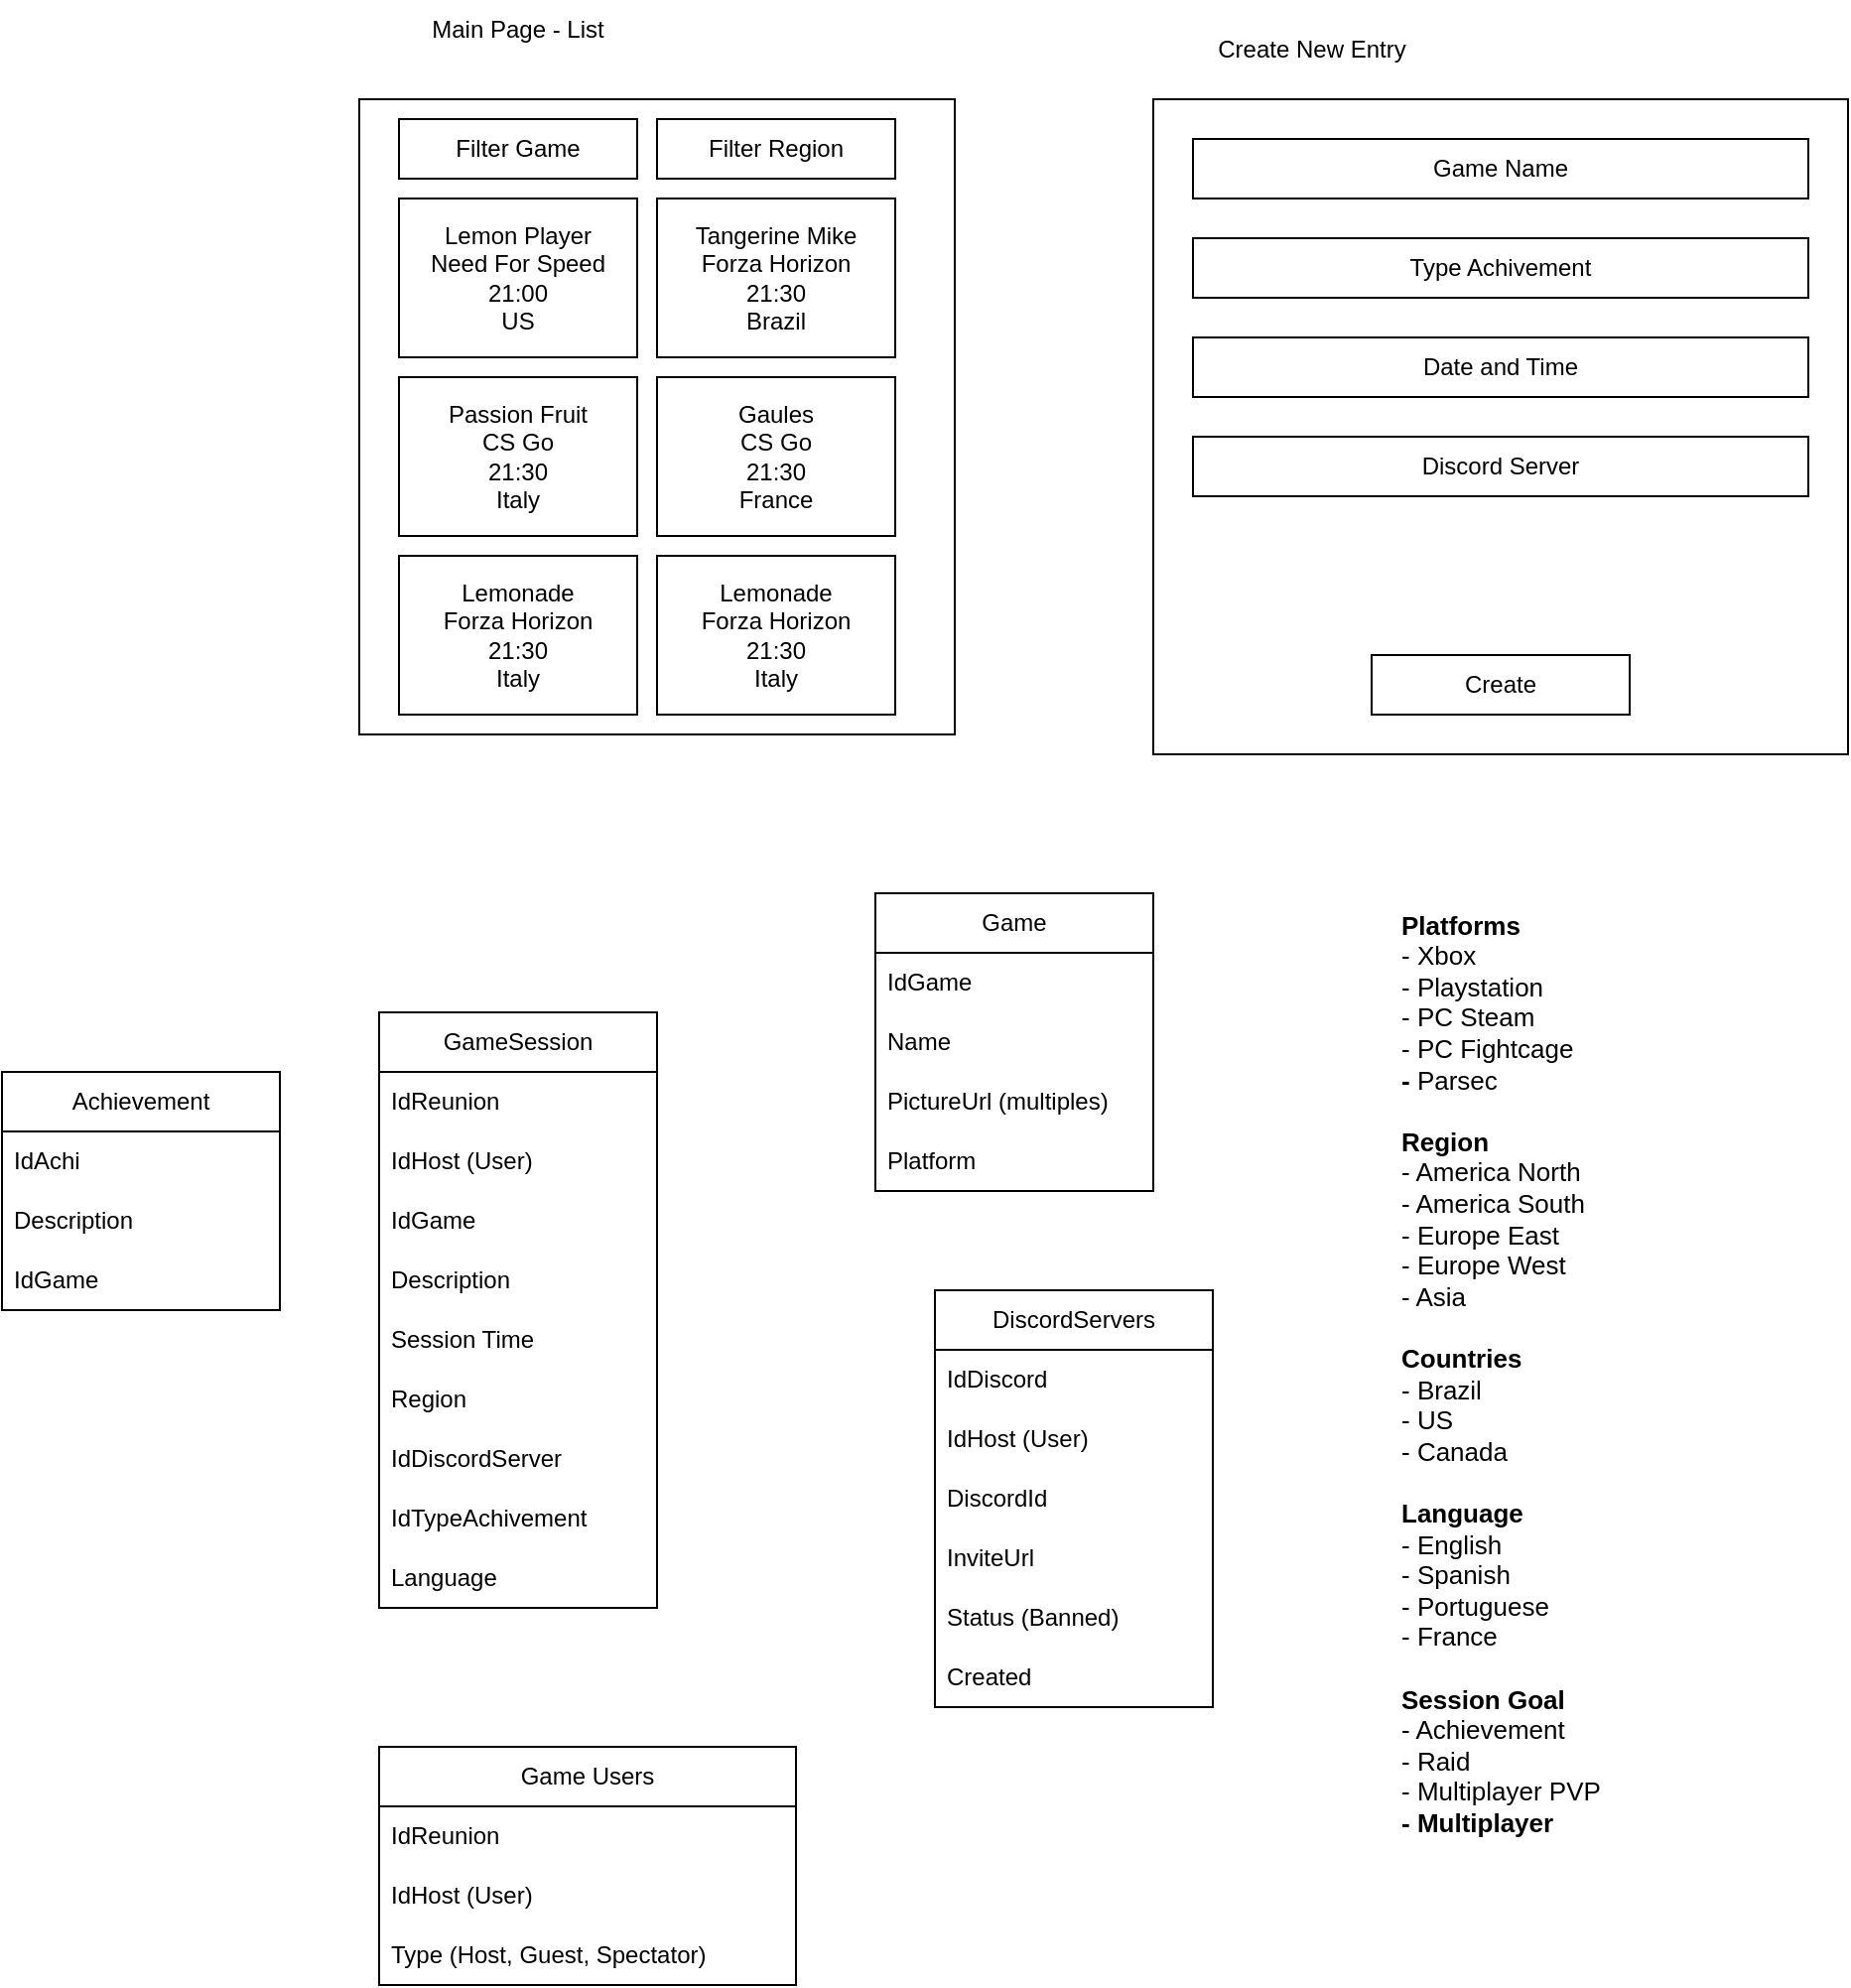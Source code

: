 <mxfile version="20.8.16" type="github">
  <diagram id="JSomX8vdU5MUfrDyIj9W" name="Page-1">
    <mxGraphModel dx="2284" dy="764" grid="1" gridSize="10" guides="1" tooltips="1" connect="1" arrows="1" fold="1" page="1" pageScale="1" pageWidth="850" pageHeight="1100" math="0" shadow="0">
      <root>
        <mxCell id="0" />
        <mxCell id="1" parent="0" />
        <mxCell id="WdYLA3FG4oNDwsRb22hL-1" value="" style="rounded=0;whiteSpace=wrap;html=1;" parent="1" vertex="1">
          <mxGeometry x="450" y="90" width="350" height="330" as="geometry" />
        </mxCell>
        <mxCell id="WdYLA3FG4oNDwsRb22hL-2" value="Game Name" style="rounded=0;whiteSpace=wrap;html=1;" parent="1" vertex="1">
          <mxGeometry x="470" y="110" width="310" height="30" as="geometry" />
        </mxCell>
        <mxCell id="WdYLA3FG4oNDwsRb22hL-3" value="Type Achivement" style="rounded=0;whiteSpace=wrap;html=1;" parent="1" vertex="1">
          <mxGeometry x="470" y="160" width="310" height="30" as="geometry" />
        </mxCell>
        <mxCell id="WdYLA3FG4oNDwsRb22hL-4" value="Date and Time" style="rounded=0;whiteSpace=wrap;html=1;" parent="1" vertex="1">
          <mxGeometry x="470" y="210" width="310" height="30" as="geometry" />
        </mxCell>
        <mxCell id="WdYLA3FG4oNDwsRb22hL-5" value="Discord Server" style="rounded=0;whiteSpace=wrap;html=1;" parent="1" vertex="1">
          <mxGeometry x="470" y="260" width="310" height="30" as="geometry" />
        </mxCell>
        <mxCell id="WdYLA3FG4oNDwsRb22hL-6" value="Create" style="rounded=0;whiteSpace=wrap;html=1;" parent="1" vertex="1">
          <mxGeometry x="560" y="370" width="130" height="30" as="geometry" />
        </mxCell>
        <mxCell id="WdYLA3FG4oNDwsRb22hL-7" value="" style="rounded=0;whiteSpace=wrap;html=1;" parent="1" vertex="1">
          <mxGeometry x="50" y="90" width="300" height="320" as="geometry" />
        </mxCell>
        <mxCell id="WdYLA3FG4oNDwsRb22hL-8" value="Lemon Player&lt;br&gt;Need For Speed&lt;br&gt;21:00&lt;br&gt;US" style="rounded=0;whiteSpace=wrap;html=1;" parent="1" vertex="1">
          <mxGeometry x="70" y="140" width="120" height="80" as="geometry" />
        </mxCell>
        <mxCell id="WdYLA3FG4oNDwsRb22hL-9" value="Tangerine Mike&lt;br&gt;Forza Horizon&lt;br&gt;21:30&lt;br&gt;Brazil" style="rounded=0;whiteSpace=wrap;html=1;" parent="1" vertex="1">
          <mxGeometry x="200" y="140" width="120" height="80" as="geometry" />
        </mxCell>
        <mxCell id="WdYLA3FG4oNDwsRb22hL-10" value="Passion Fruit&lt;br&gt;CS Go&lt;br&gt;21:30&lt;br&gt;Italy" style="rounded=0;whiteSpace=wrap;html=1;" parent="1" vertex="1">
          <mxGeometry x="70" y="230" width="120" height="80" as="geometry" />
        </mxCell>
        <mxCell id="WdYLA3FG4oNDwsRb22hL-11" value="Gaules&lt;br&gt;CS Go&lt;br&gt;21:30&lt;br&gt;France" style="rounded=0;whiteSpace=wrap;html=1;" parent="1" vertex="1">
          <mxGeometry x="200" y="230" width="120" height="80" as="geometry" />
        </mxCell>
        <mxCell id="WdYLA3FG4oNDwsRb22hL-12" value="Lemonade&lt;br&gt;Forza Horizon&lt;br&gt;21:30&lt;br&gt;Italy" style="rounded=0;whiteSpace=wrap;html=1;" parent="1" vertex="1">
          <mxGeometry x="70" y="320" width="120" height="80" as="geometry" />
        </mxCell>
        <mxCell id="WdYLA3FG4oNDwsRb22hL-14" value="Lemonade&lt;br&gt;Forza Horizon&lt;br&gt;21:30&lt;br&gt;Italy" style="rounded=0;whiteSpace=wrap;html=1;" parent="1" vertex="1">
          <mxGeometry x="200" y="320" width="120" height="80" as="geometry" />
        </mxCell>
        <mxCell id="WdYLA3FG4oNDwsRb22hL-15" value="Filter Game" style="rounded=0;whiteSpace=wrap;html=1;" parent="1" vertex="1">
          <mxGeometry x="70" y="100" width="120" height="30" as="geometry" />
        </mxCell>
        <mxCell id="WdYLA3FG4oNDwsRb22hL-16" value="Filter Region" style="rounded=0;whiteSpace=wrap;html=1;" parent="1" vertex="1">
          <mxGeometry x="200" y="100" width="120" height="30" as="geometry" />
        </mxCell>
        <mxCell id="Uzu6TQv-j8-bodLCAe8a-1" value="Create New Entry" style="text;html=1;strokeColor=none;fillColor=none;align=center;verticalAlign=middle;whiteSpace=wrap;rounded=0;" parent="1" vertex="1">
          <mxGeometry x="450" y="50" width="160" height="30" as="geometry" />
        </mxCell>
        <mxCell id="Uzu6TQv-j8-bodLCAe8a-2" value="Main Page - List" style="text;html=1;strokeColor=none;fillColor=none;align=center;verticalAlign=middle;whiteSpace=wrap;rounded=0;" parent="1" vertex="1">
          <mxGeometry x="50" y="40" width="160" height="30" as="geometry" />
        </mxCell>
        <mxCell id="pI4IddbDw9UK7o-JUy0--1" value="GameSession" style="swimlane;fontStyle=0;childLayout=stackLayout;horizontal=1;startSize=30;horizontalStack=0;resizeParent=1;resizeParentMax=0;resizeLast=0;collapsible=1;marginBottom=0;whiteSpace=wrap;html=1;" vertex="1" parent="1">
          <mxGeometry x="60" y="550" width="140" height="300" as="geometry" />
        </mxCell>
        <mxCell id="pI4IddbDw9UK7o-JUy0--2" value="IdReunion" style="text;strokeColor=none;fillColor=none;align=left;verticalAlign=middle;spacingLeft=4;spacingRight=4;overflow=hidden;points=[[0,0.5],[1,0.5]];portConstraint=eastwest;rotatable=0;whiteSpace=wrap;html=1;" vertex="1" parent="pI4IddbDw9UK7o-JUy0--1">
          <mxGeometry y="30" width="140" height="30" as="geometry" />
        </mxCell>
        <mxCell id="pI4IddbDw9UK7o-JUy0--3" value="IdHost (User)" style="text;strokeColor=none;fillColor=none;align=left;verticalAlign=middle;spacingLeft=4;spacingRight=4;overflow=hidden;points=[[0,0.5],[1,0.5]];portConstraint=eastwest;rotatable=0;whiteSpace=wrap;html=1;" vertex="1" parent="pI4IddbDw9UK7o-JUy0--1">
          <mxGeometry y="60" width="140" height="30" as="geometry" />
        </mxCell>
        <mxCell id="pI4IddbDw9UK7o-JUy0--10" value="IdGame" style="text;strokeColor=none;fillColor=none;align=left;verticalAlign=middle;spacingLeft=4;spacingRight=4;overflow=hidden;points=[[0,0.5],[1,0.5]];portConstraint=eastwest;rotatable=0;whiteSpace=wrap;html=1;" vertex="1" parent="pI4IddbDw9UK7o-JUy0--1">
          <mxGeometry y="90" width="140" height="30" as="geometry" />
        </mxCell>
        <mxCell id="pI4IddbDw9UK7o-JUy0--35" value="Description" style="text;strokeColor=none;fillColor=none;align=left;verticalAlign=middle;spacingLeft=4;spacingRight=4;overflow=hidden;points=[[0,0.5],[1,0.5]];portConstraint=eastwest;rotatable=0;whiteSpace=wrap;html=1;" vertex="1" parent="pI4IddbDw9UK7o-JUy0--1">
          <mxGeometry y="120" width="140" height="30" as="geometry" />
        </mxCell>
        <mxCell id="pI4IddbDw9UK7o-JUy0--11" value="Session Time" style="text;strokeColor=none;fillColor=none;align=left;verticalAlign=middle;spacingLeft=4;spacingRight=4;overflow=hidden;points=[[0,0.5],[1,0.5]];portConstraint=eastwest;rotatable=0;whiteSpace=wrap;html=1;" vertex="1" parent="pI4IddbDw9UK7o-JUy0--1">
          <mxGeometry y="150" width="140" height="30" as="geometry" />
        </mxCell>
        <mxCell id="pI4IddbDw9UK7o-JUy0--4" value="Region" style="text;strokeColor=none;fillColor=none;align=left;verticalAlign=middle;spacingLeft=4;spacingRight=4;overflow=hidden;points=[[0,0.5],[1,0.5]];portConstraint=eastwest;rotatable=0;whiteSpace=wrap;html=1;" vertex="1" parent="pI4IddbDw9UK7o-JUy0--1">
          <mxGeometry y="180" width="140" height="30" as="geometry" />
        </mxCell>
        <mxCell id="pI4IddbDw9UK7o-JUy0--12" value="IdDiscordServer" style="text;strokeColor=none;fillColor=none;align=left;verticalAlign=middle;spacingLeft=4;spacingRight=4;overflow=hidden;points=[[0,0.5],[1,0.5]];portConstraint=eastwest;rotatable=0;whiteSpace=wrap;html=1;" vertex="1" parent="pI4IddbDw9UK7o-JUy0--1">
          <mxGeometry y="210" width="140" height="30" as="geometry" />
        </mxCell>
        <mxCell id="pI4IddbDw9UK7o-JUy0--22" value="IdTypeAchivement" style="text;strokeColor=none;fillColor=none;align=left;verticalAlign=middle;spacingLeft=4;spacingRight=4;overflow=hidden;points=[[0,0.5],[1,0.5]];portConstraint=eastwest;rotatable=0;whiteSpace=wrap;html=1;" vertex="1" parent="pI4IddbDw9UK7o-JUy0--1">
          <mxGeometry y="240" width="140" height="30" as="geometry" />
        </mxCell>
        <mxCell id="pI4IddbDw9UK7o-JUy0--25" value="Language" style="text;strokeColor=none;fillColor=none;align=left;verticalAlign=middle;spacingLeft=4;spacingRight=4;overflow=hidden;points=[[0,0.5],[1,0.5]];portConstraint=eastwest;rotatable=0;whiteSpace=wrap;html=1;" vertex="1" parent="pI4IddbDw9UK7o-JUy0--1">
          <mxGeometry y="270" width="140" height="30" as="geometry" />
        </mxCell>
        <mxCell id="pI4IddbDw9UK7o-JUy0--5" value="Game" style="swimlane;fontStyle=0;childLayout=stackLayout;horizontal=1;startSize=30;horizontalStack=0;resizeParent=1;resizeParentMax=0;resizeLast=0;collapsible=1;marginBottom=0;whiteSpace=wrap;html=1;" vertex="1" parent="1">
          <mxGeometry x="310" y="490" width="140" height="150" as="geometry" />
        </mxCell>
        <mxCell id="pI4IddbDw9UK7o-JUy0--6" value="IdGame" style="text;strokeColor=none;fillColor=none;align=left;verticalAlign=middle;spacingLeft=4;spacingRight=4;overflow=hidden;points=[[0,0.5],[1,0.5]];portConstraint=eastwest;rotatable=0;whiteSpace=wrap;html=1;" vertex="1" parent="pI4IddbDw9UK7o-JUy0--5">
          <mxGeometry y="30" width="140" height="30" as="geometry" />
        </mxCell>
        <mxCell id="pI4IddbDw9UK7o-JUy0--7" value="Name" style="text;strokeColor=none;fillColor=none;align=left;verticalAlign=middle;spacingLeft=4;spacingRight=4;overflow=hidden;points=[[0,0.5],[1,0.5]];portConstraint=eastwest;rotatable=0;whiteSpace=wrap;html=1;" vertex="1" parent="pI4IddbDw9UK7o-JUy0--5">
          <mxGeometry y="60" width="140" height="30" as="geometry" />
        </mxCell>
        <mxCell id="pI4IddbDw9UK7o-JUy0--8" value="PictureUrl (multiples)" style="text;strokeColor=none;fillColor=none;align=left;verticalAlign=middle;spacingLeft=4;spacingRight=4;overflow=hidden;points=[[0,0.5],[1,0.5]];portConstraint=eastwest;rotatable=0;whiteSpace=wrap;html=1;" vertex="1" parent="pI4IddbDw9UK7o-JUy0--5">
          <mxGeometry y="90" width="140" height="30" as="geometry" />
        </mxCell>
        <mxCell id="pI4IddbDw9UK7o-JUy0--23" value="Platform" style="text;strokeColor=none;fillColor=none;align=left;verticalAlign=middle;spacingLeft=4;spacingRight=4;overflow=hidden;points=[[0,0.5],[1,0.5]];portConstraint=eastwest;rotatable=0;whiteSpace=wrap;html=1;" vertex="1" parent="pI4IddbDw9UK7o-JUy0--5">
          <mxGeometry y="120" width="140" height="30" as="geometry" />
        </mxCell>
        <mxCell id="pI4IddbDw9UK7o-JUy0--13" value="DiscordServers" style="swimlane;fontStyle=0;childLayout=stackLayout;horizontal=1;startSize=30;horizontalStack=0;resizeParent=1;resizeParentMax=0;resizeLast=0;collapsible=1;marginBottom=0;whiteSpace=wrap;html=1;" vertex="1" parent="1">
          <mxGeometry x="340" y="690" width="140" height="210" as="geometry" />
        </mxCell>
        <mxCell id="pI4IddbDw9UK7o-JUy0--14" value="IdDiscord" style="text;strokeColor=none;fillColor=none;align=left;verticalAlign=middle;spacingLeft=4;spacingRight=4;overflow=hidden;points=[[0,0.5],[1,0.5]];portConstraint=eastwest;rotatable=0;whiteSpace=wrap;html=1;" vertex="1" parent="pI4IddbDw9UK7o-JUy0--13">
          <mxGeometry y="30" width="140" height="30" as="geometry" />
        </mxCell>
        <mxCell id="pI4IddbDw9UK7o-JUy0--15" value="IdHost (User)" style="text;strokeColor=none;fillColor=none;align=left;verticalAlign=middle;spacingLeft=4;spacingRight=4;overflow=hidden;points=[[0,0.5],[1,0.5]];portConstraint=eastwest;rotatable=0;whiteSpace=wrap;html=1;" vertex="1" parent="pI4IddbDw9UK7o-JUy0--13">
          <mxGeometry y="60" width="140" height="30" as="geometry" />
        </mxCell>
        <mxCell id="pI4IddbDw9UK7o-JUy0--16" value="DiscordId" style="text;strokeColor=none;fillColor=none;align=left;verticalAlign=middle;spacingLeft=4;spacingRight=4;overflow=hidden;points=[[0,0.5],[1,0.5]];portConstraint=eastwest;rotatable=0;whiteSpace=wrap;html=1;" vertex="1" parent="pI4IddbDw9UK7o-JUy0--13">
          <mxGeometry y="90" width="140" height="30" as="geometry" />
        </mxCell>
        <mxCell id="pI4IddbDw9UK7o-JUy0--17" value="InviteUrl" style="text;strokeColor=none;fillColor=none;align=left;verticalAlign=middle;spacingLeft=4;spacingRight=4;overflow=hidden;points=[[0,0.5],[1,0.5]];portConstraint=eastwest;rotatable=0;whiteSpace=wrap;html=1;" vertex="1" parent="pI4IddbDw9UK7o-JUy0--13">
          <mxGeometry y="120" width="140" height="30" as="geometry" />
        </mxCell>
        <mxCell id="pI4IddbDw9UK7o-JUy0--19" value="Status (Banned)" style="text;strokeColor=none;fillColor=none;align=left;verticalAlign=middle;spacingLeft=4;spacingRight=4;overflow=hidden;points=[[0,0.5],[1,0.5]];portConstraint=eastwest;rotatable=0;whiteSpace=wrap;html=1;" vertex="1" parent="pI4IddbDw9UK7o-JUy0--13">
          <mxGeometry y="150" width="140" height="30" as="geometry" />
        </mxCell>
        <mxCell id="pI4IddbDw9UK7o-JUy0--21" value="Created" style="text;strokeColor=none;fillColor=none;align=left;verticalAlign=middle;spacingLeft=4;spacingRight=4;overflow=hidden;points=[[0,0.5],[1,0.5]];portConstraint=eastwest;rotatable=0;whiteSpace=wrap;html=1;" vertex="1" parent="pI4IddbDw9UK7o-JUy0--13">
          <mxGeometry y="180" width="140" height="30" as="geometry" />
        </mxCell>
        <mxCell id="pI4IddbDw9UK7o-JUy0--24" value="&lt;h1 style=&quot;font-size: 13px;&quot;&gt;Platforms&lt;br&gt;&lt;span style=&quot;font-weight: normal;&quot;&gt;- Xbox&lt;/span&gt;&lt;br&gt;&lt;span style=&quot;font-weight: normal;&quot;&gt;- Playstation&lt;/span&gt;&lt;br&gt;&lt;span style=&quot;font-weight: normal;&quot;&gt;- PC Steam&lt;/span&gt;&lt;br&gt;&lt;span style=&quot;font-weight: normal;&quot;&gt;- PC Fightcage&lt;/span&gt;&lt;br&gt;- &lt;span style=&quot;font-weight: normal;&quot;&gt;Parsec&lt;/span&gt;&lt;br&gt;&lt;br&gt;Region&lt;br&gt;&lt;span style=&quot;font-weight: normal;&quot;&gt;- America North&lt;/span&gt;&lt;br&gt;&lt;span style=&quot;font-weight: normal;&quot;&gt;- America South&lt;/span&gt;&lt;br&gt;&lt;span style=&quot;font-weight: normal;&quot;&gt;- Europe East&lt;/span&gt;&lt;br&gt;&lt;span style=&quot;font-weight: normal;&quot;&gt;- Europe West&lt;/span&gt;&lt;br&gt;&lt;span style=&quot;font-weight: normal;&quot;&gt;- Asia&lt;/span&gt;&lt;br&gt;&lt;br&gt;Countries&lt;br&gt;&lt;span style=&quot;font-weight: normal;&quot;&gt;- Brazil&lt;/span&gt;&lt;br&gt;&lt;span style=&quot;font-weight: normal;&quot;&gt;- US&lt;/span&gt;&lt;br&gt;&lt;span style=&quot;font-weight: normal;&quot;&gt;- Canada&lt;/span&gt;&lt;br&gt;&lt;br&gt;Language&lt;br&gt;&lt;span style=&quot;font-weight: normal;&quot;&gt;- English&lt;/span&gt;&lt;br&gt;&lt;span style=&quot;font-weight: normal;&quot;&gt;- Spanish&lt;/span&gt;&lt;br&gt;&lt;span style=&quot;font-weight: normal;&quot;&gt;- Portuguese&lt;/span&gt;&lt;br&gt;&lt;span style=&quot;font-weight: normal;&quot;&gt;- France&lt;/span&gt;&lt;br&gt;&lt;br&gt;Session Goal&lt;br&gt;&lt;span style=&quot;font-weight: normal;&quot;&gt;- Achievement&lt;/span&gt;&lt;br&gt;&lt;span style=&quot;font-weight: normal;&quot;&gt;- Raid&lt;/span&gt;&lt;br&gt;&lt;span style=&quot;font-weight: normal;&quot;&gt;- Multiplayer PVP&lt;/span&gt;&lt;br&gt;- Multiplayer&lt;/h1&gt;" style="text;html=1;strokeColor=none;fillColor=none;spacing=5;spacingTop=-20;whiteSpace=wrap;overflow=hidden;rounded=0;" vertex="1" parent="1">
          <mxGeometry x="570" y="500" width="190" height="500" as="geometry" />
        </mxCell>
        <mxCell id="pI4IddbDw9UK7o-JUy0--26" value="Game Users" style="swimlane;fontStyle=0;childLayout=stackLayout;horizontal=1;startSize=30;horizontalStack=0;resizeParent=1;resizeParentMax=0;resizeLast=0;collapsible=1;marginBottom=0;whiteSpace=wrap;html=1;" vertex="1" parent="1">
          <mxGeometry x="60" y="920" width="210" height="120" as="geometry" />
        </mxCell>
        <mxCell id="pI4IddbDw9UK7o-JUy0--27" value="IdReunion" style="text;strokeColor=none;fillColor=none;align=left;verticalAlign=middle;spacingLeft=4;spacingRight=4;overflow=hidden;points=[[0,0.5],[1,0.5]];portConstraint=eastwest;rotatable=0;whiteSpace=wrap;html=1;" vertex="1" parent="pI4IddbDw9UK7o-JUy0--26">
          <mxGeometry y="30" width="210" height="30" as="geometry" />
        </mxCell>
        <mxCell id="pI4IddbDw9UK7o-JUy0--28" value="IdHost (User)" style="text;strokeColor=none;fillColor=none;align=left;verticalAlign=middle;spacingLeft=4;spacingRight=4;overflow=hidden;points=[[0,0.5],[1,0.5]];portConstraint=eastwest;rotatable=0;whiteSpace=wrap;html=1;" vertex="1" parent="pI4IddbDw9UK7o-JUy0--26">
          <mxGeometry y="60" width="210" height="30" as="geometry" />
        </mxCell>
        <mxCell id="pI4IddbDw9UK7o-JUy0--29" value="Type (Host, Guest, Spectator)" style="text;strokeColor=none;fillColor=none;align=left;verticalAlign=middle;spacingLeft=4;spacingRight=4;overflow=hidden;points=[[0,0.5],[1,0.5]];portConstraint=eastwest;rotatable=0;whiteSpace=wrap;html=1;" vertex="1" parent="pI4IddbDw9UK7o-JUy0--26">
          <mxGeometry y="90" width="210" height="30" as="geometry" />
        </mxCell>
        <mxCell id="pI4IddbDw9UK7o-JUy0--36" value="Achievement" style="swimlane;fontStyle=0;childLayout=stackLayout;horizontal=1;startSize=30;horizontalStack=0;resizeParent=1;resizeParentMax=0;resizeLast=0;collapsible=1;marginBottom=0;whiteSpace=wrap;html=1;" vertex="1" parent="1">
          <mxGeometry x="-130" y="580" width="140" height="120" as="geometry" />
        </mxCell>
        <mxCell id="pI4IddbDw9UK7o-JUy0--37" value="IdAchi" style="text;strokeColor=none;fillColor=none;align=left;verticalAlign=middle;spacingLeft=4;spacingRight=4;overflow=hidden;points=[[0,0.5],[1,0.5]];portConstraint=eastwest;rotatable=0;whiteSpace=wrap;html=1;" vertex="1" parent="pI4IddbDw9UK7o-JUy0--36">
          <mxGeometry y="30" width="140" height="30" as="geometry" />
        </mxCell>
        <mxCell id="pI4IddbDw9UK7o-JUy0--38" value="Description" style="text;strokeColor=none;fillColor=none;align=left;verticalAlign=middle;spacingLeft=4;spacingRight=4;overflow=hidden;points=[[0,0.5],[1,0.5]];portConstraint=eastwest;rotatable=0;whiteSpace=wrap;html=1;" vertex="1" parent="pI4IddbDw9UK7o-JUy0--36">
          <mxGeometry y="60" width="140" height="30" as="geometry" />
        </mxCell>
        <mxCell id="pI4IddbDw9UK7o-JUy0--39" value="IdGame" style="text;strokeColor=none;fillColor=none;align=left;verticalAlign=middle;spacingLeft=4;spacingRight=4;overflow=hidden;points=[[0,0.5],[1,0.5]];portConstraint=eastwest;rotatable=0;whiteSpace=wrap;html=1;" vertex="1" parent="pI4IddbDw9UK7o-JUy0--36">
          <mxGeometry y="90" width="140" height="30" as="geometry" />
        </mxCell>
      </root>
    </mxGraphModel>
  </diagram>
</mxfile>
